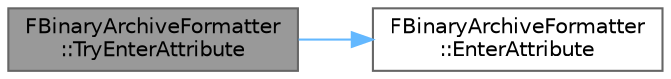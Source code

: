digraph "FBinaryArchiveFormatter::TryEnterAttribute"
{
 // INTERACTIVE_SVG=YES
 // LATEX_PDF_SIZE
  bgcolor="transparent";
  edge [fontname=Helvetica,fontsize=10,labelfontname=Helvetica,labelfontsize=10];
  node [fontname=Helvetica,fontsize=10,shape=box,height=0.2,width=0.4];
  rankdir="LR";
  Node1 [id="Node000001",label="FBinaryArchiveFormatter\l::TryEnterAttribute",height=0.2,width=0.4,color="gray40", fillcolor="grey60", style="filled", fontcolor="black",tooltip=" "];
  Node1 -> Node2 [id="edge1_Node000001_Node000002",color="steelblue1",style="solid",tooltip=" "];
  Node2 [id="Node000002",label="FBinaryArchiveFormatter\l::EnterAttribute",height=0.2,width=0.4,color="grey40", fillcolor="white", style="filled",URL="$d7/dc9/classFBinaryArchiveFormatter.html#a107bfa1373a9d6ca9204e980d8ea3da0",tooltip=" "];
}

